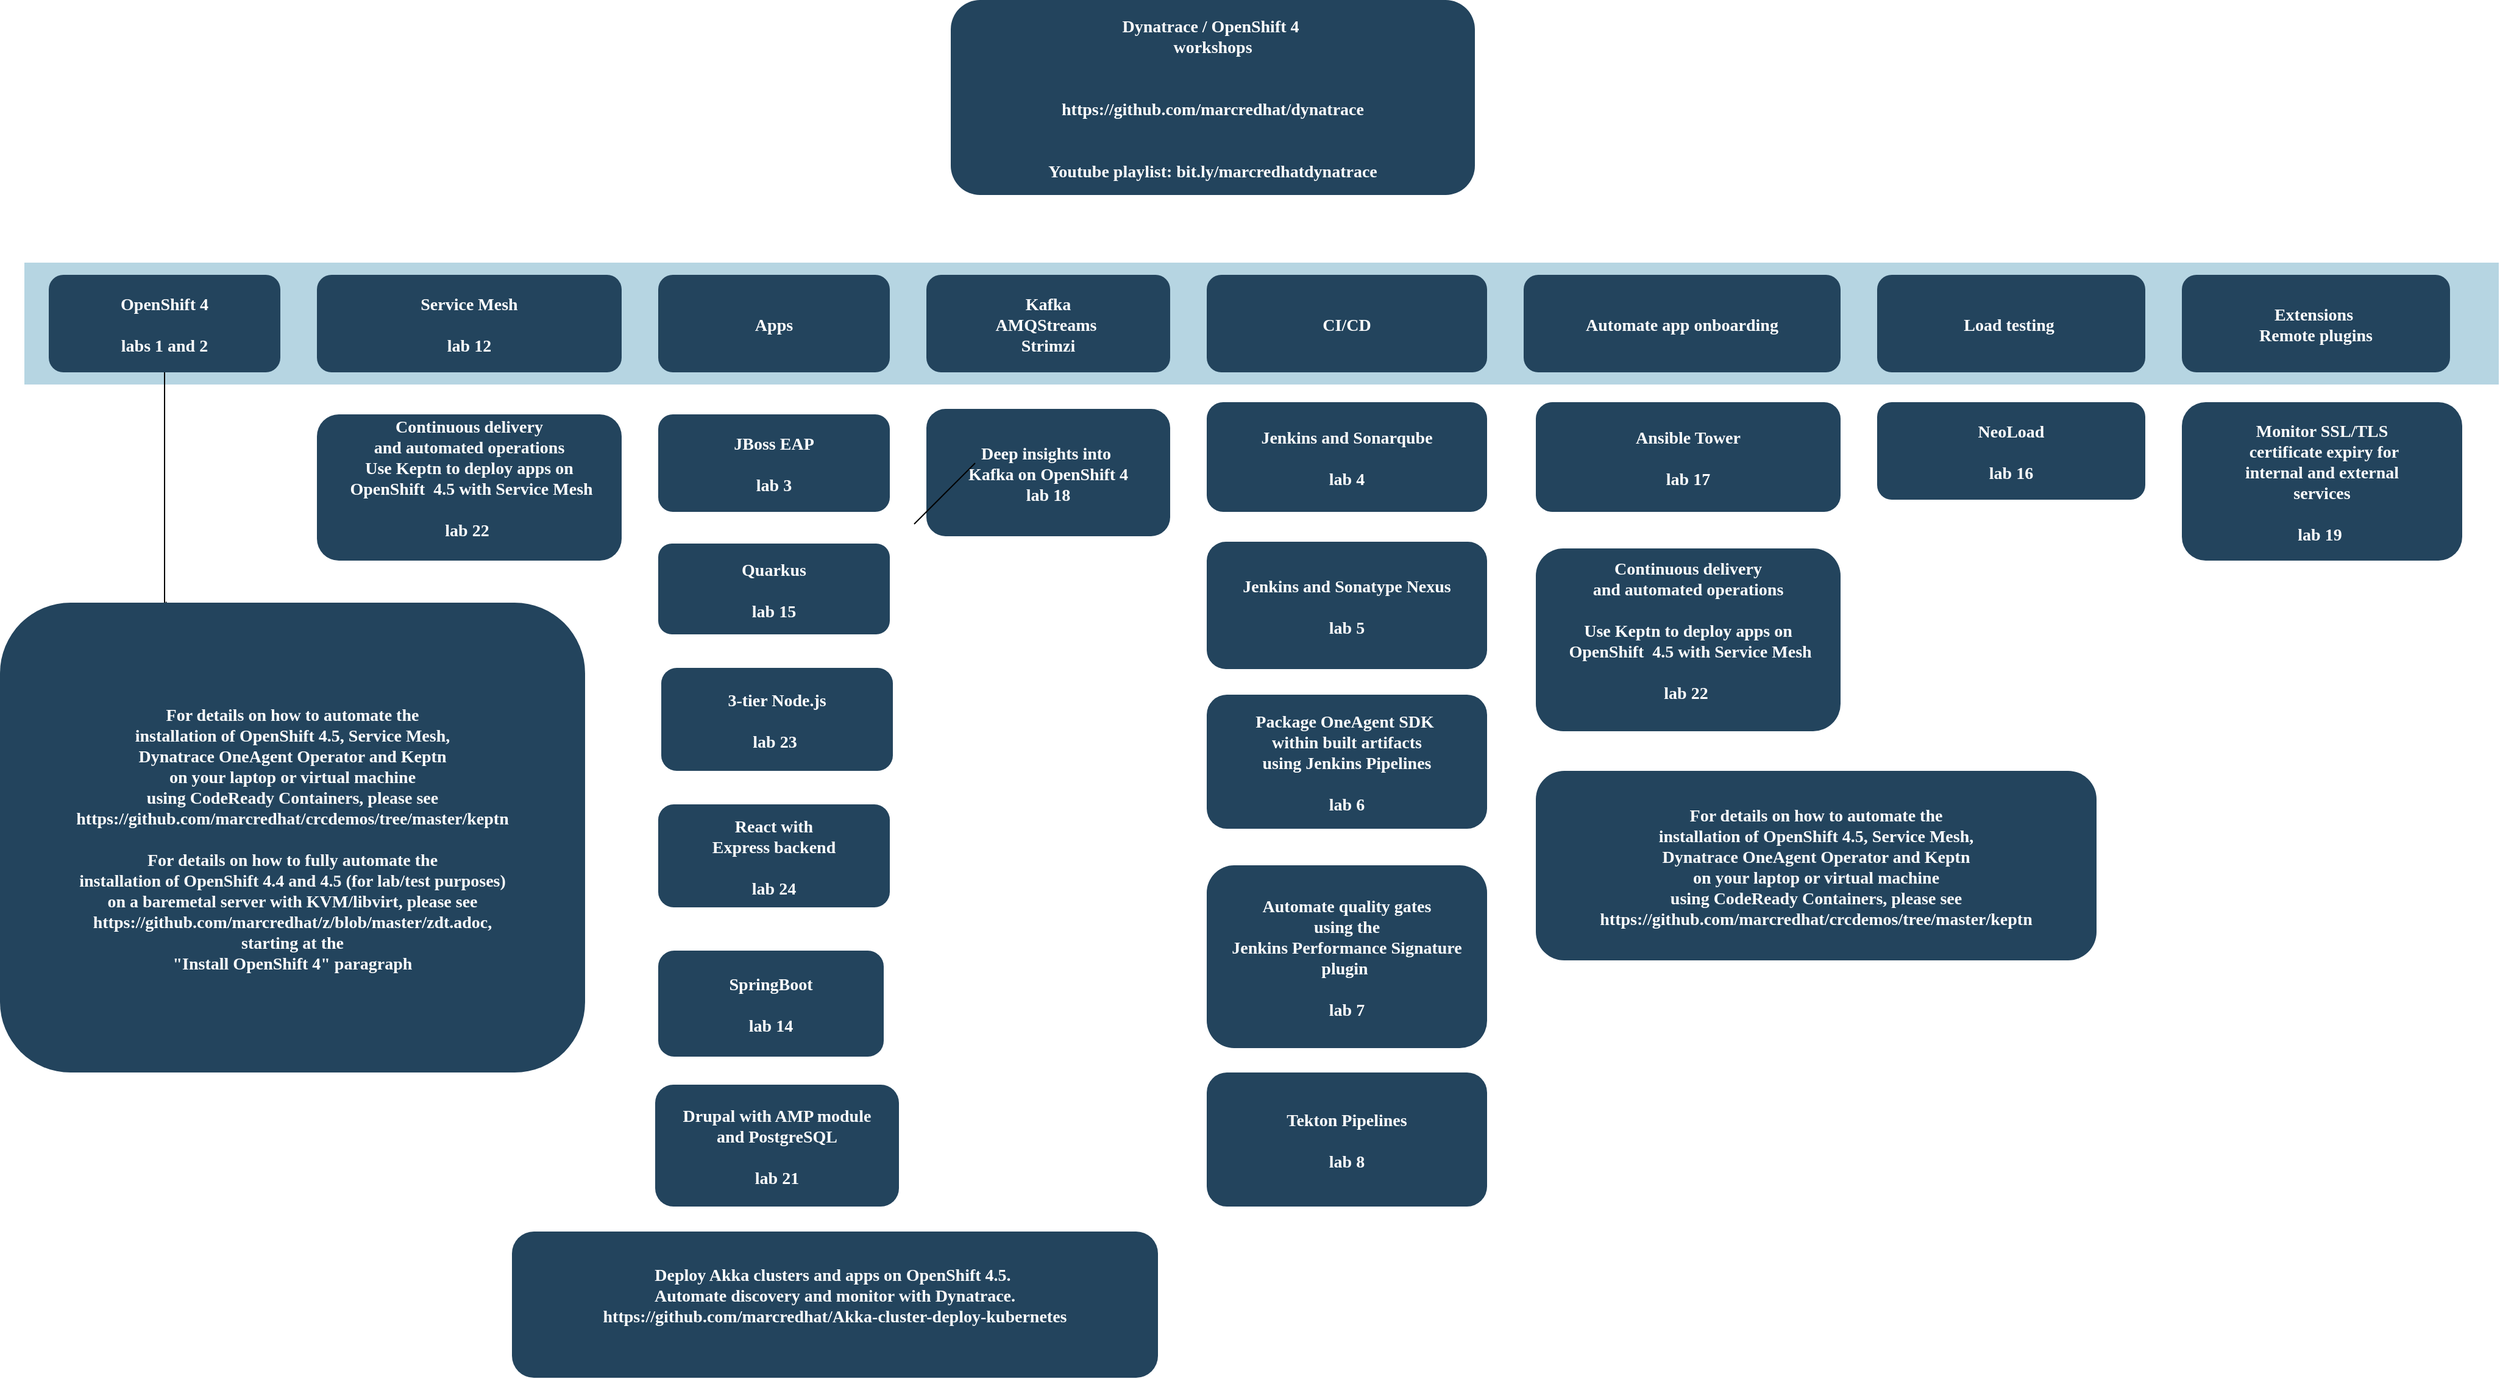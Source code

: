 <mxfile version="13.6.2" type="device"><diagram name="Page-1" id="2c0d36ab-eaac-3732-788b-9136903baeff"><mxGraphModel dx="3779.5" dy="1282" grid="1" gridSize="10" guides="1" tooltips="1" connect="1" arrows="1" fold="1" page="1" pageScale="1.5" pageWidth="1169" pageHeight="827" background="#ffffff" math="0" shadow="0"><root><mxCell id="0"/><mxCell id="1" parent="0"/><mxCell id="122" value="" style="fillColor=#10739E;strokeColor=none;opacity=30;" parent="1" vertex="1"><mxGeometry x="10" y="325.5" width="2030" height="100" as="geometry"/></mxCell><mxCell id="2" value="Dynatrace / OpenShift 4 &#10;workshops&#10;&#10;&#10;https://github.com/marcredhat/dynatrace&#10;&#10;&#10;Youtube playlist: bit.ly/marcredhatdynatrace" style="rounded=1;fillColor=#23445D;gradientColor=none;strokeColor=none;fontColor=#FFFFFF;fontStyle=1;fontFamily=Tahoma;fontSize=14" parent="1" vertex="1"><mxGeometry x="770" y="110" width="430" height="160" as="geometry"/></mxCell><mxCell id="4" value="&#10;Kafka &#10;AMQStreams &#10;Strimzi&#10;" style="rounded=1;fillColor=#23445D;gradientColor=none;strokeColor=none;fontColor=#FFFFFF;fontStyle=1;fontFamily=Tahoma;fontSize=14" parent="1" vertex="1"><mxGeometry x="750" y="335.5" width="200" height="80" as="geometry"/></mxCell><mxCell id="10" value="Apps" style="rounded=1;fillColor=#23445D;gradientColor=none;strokeColor=none;fontColor=#FFFFFF;fontStyle=1;fontFamily=Tahoma;fontSize=14" parent="1" vertex="1"><mxGeometry x="530" y="335.5" width="190" height="80" as="geometry"/></mxCell><mxCell id="12" value="&#10;Service Mesh&#10;&#10;lab 12&#10;" style="rounded=1;fillColor=#23445D;gradientColor=none;strokeColor=none;fontColor=#FFFFFF;fontStyle=1;fontFamily=Tahoma;fontSize=14;align=center;" parent="1" vertex="1"><mxGeometry x="250" y="335.5" width="250" height="80" as="geometry"/></mxCell><mxCell id="Go6fPiwFI9DNKkyGWalu-125" style="edgeStyle=orthogonalEdgeStyle;rounded=0;orthogonalLoop=1;jettySize=auto;html=1;entryX=0.284;entryY=-0.003;entryDx=0;entryDy=0;fontColor=#FFFFFF;entryPerimeter=0;" edge="1" parent="1" source="13" target="Go6fPiwFI9DNKkyGWalu-122"><mxGeometry relative="1" as="geometry"><Array as="points"><mxPoint x="125" y="605"/><mxPoint x="126" y="605"/></Array></mxGeometry></mxCell><mxCell id="13" value="OpenShift 4&#10;&#10;labs 1 and 2" style="rounded=1;fillColor=#23445D;gradientColor=none;strokeColor=none;fontColor=#FFFFFF;fontStyle=1;fontFamily=Tahoma;fontSize=14" parent="1" vertex="1"><mxGeometry x="30" y="335.5" width="190" height="80" as="geometry"/></mxCell><mxCell id="29" value="Continuous delivery &#10;and automated operations &#10;Use Keptn to deploy apps on&#10; OpenShift  4.5 with Service Mesh&#10;&#10;lab 22 &#10; " style="rounded=1;fillColor=#23445D;gradientColor=none;strokeColor=none;fontColor=#FFFFFF;fontStyle=1;fontFamily=Tahoma;fontSize=14" parent="1" vertex="1"><mxGeometry x="250" y="450" width="250" height="120" as="geometry"/></mxCell><mxCell id="41" value="JBoss EAP&#10;&#10;lab 3" style="rounded=1;fillColor=#23445D;gradientColor=none;strokeColor=none;fontColor=#FFFFFF;fontStyle=1;fontFamily=Tahoma;fontSize=14" parent="1" vertex="1"><mxGeometry x="530" y="450" width="190" height="80" as="geometry"/></mxCell><mxCell id="42" value="Quarkus&#10;&#10;lab 15" style="rounded=1;fillColor=#23445D;gradientColor=none;strokeColor=none;fontColor=#FFFFFF;fontStyle=1;fontFamily=Tahoma;fontSize=14" parent="1" vertex="1"><mxGeometry x="530" y="556" width="190" height="74.5" as="geometry"/></mxCell><mxCell id="43" value="3-tier Node.js&#10;&#10;lab 23 " style="rounded=1;fillColor=#23445D;gradientColor=none;strokeColor=none;fontColor=#FFFFFF;fontStyle=1;fontFamily=Tahoma;fontSize=14" parent="1" vertex="1"><mxGeometry x="532.5" y="658" width="190" height="84.5" as="geometry"/></mxCell><mxCell id="Z93NmyBwwId22zjH5d31-123" value="React with &#10;Express backend&#10;&#10;lab 24" style="rounded=1;fillColor=#23445D;gradientColor=none;strokeColor=none;fontColor=#FFFFFF;fontStyle=1;fontFamily=Tahoma;fontSize=14" parent="1" vertex="1"><mxGeometry x="530" y="770" width="190" height="84.5" as="geometry"/></mxCell><mxCell id="Z93NmyBwwId22zjH5d31-124" value="CI/CD" style="rounded=1;fillColor=#23445D;gradientColor=none;strokeColor=none;fontColor=#FFFFFF;fontStyle=1;fontFamily=Tahoma;fontSize=14" parent="1" vertex="1"><mxGeometry x="980" y="335.5" width="230" height="80" as="geometry"/></mxCell><mxCell id="Z93NmyBwwId22zjH5d31-125" value="&#10;Automate app onboarding&#10;" style="rounded=1;fillColor=#23445D;gradientColor=none;strokeColor=none;fontColor=#FFFFFF;fontStyle=1;fontFamily=Tahoma;fontSize=14" parent="1" vertex="1"><mxGeometry x="1240" y="335.5" width="260" height="80" as="geometry"/></mxCell><mxCell id="Z93NmyBwwId22zjH5d31-128" value="Load testing " style="rounded=1;fillColor=#23445D;gradientColor=none;strokeColor=none;fontColor=#FFFFFF;fontStyle=1;fontFamily=Tahoma;fontSize=14" parent="1" vertex="1"><mxGeometry x="1530" y="335.5" width="220" height="80" as="geometry"/></mxCell><mxCell id="Z93NmyBwwId22zjH5d31-129" value="NeoLoad&#10; &#10;lab 16" style="rounded=1;fillColor=#23445D;gradientColor=none;strokeColor=none;fontColor=#FFFFFF;fontStyle=1;fontFamily=Tahoma;fontSize=14" parent="1" vertex="1"><mxGeometry x="1530" y="440" width="220" height="80" as="geometry"/></mxCell><mxCell id="Z93NmyBwwId22zjH5d31-130" value="Tekton Pipelines&#10;&#10;lab 8" style="rounded=1;fillColor=#23445D;gradientColor=none;strokeColor=none;fontColor=#FFFFFF;fontStyle=1;fontFamily=Tahoma;fontSize=14" parent="1" vertex="1"><mxGeometry x="980" y="990" width="230" height="110" as="geometry"/></mxCell><mxCell id="Z93NmyBwwId22zjH5d31-131" value="Jenkins and Sonarqube&#10;&#10;lab 4" style="rounded=1;fillColor=#23445D;gradientColor=none;strokeColor=none;fontColor=#FFFFFF;fontStyle=1;fontFamily=Tahoma;fontSize=14" parent="1" vertex="1"><mxGeometry x="980" y="440" width="230" height="90" as="geometry"/></mxCell><mxCell id="Z93NmyBwwId22zjH5d31-134" value="Ansible Tower&#10;&#10;lab 17" style="rounded=1;fillColor=#23445D;gradientColor=none;strokeColor=none;fontColor=#FFFFFF;fontStyle=1;fontFamily=Tahoma;fontSize=14" parent="1" vertex="1"><mxGeometry x="1250" y="440" width="250" height="90" as="geometry"/></mxCell><mxCell id="Z93NmyBwwId22zjH5d31-135" value="Continuous delivery &#10;and automated operations &#10;&#10;Use Keptn to deploy apps on&#10; OpenShift  4.5 with Service Mesh&#10;&#10;lab 22 &#10; " style="rounded=1;fillColor=#23445D;gradientColor=none;strokeColor=none;fontColor=#FFFFFF;fontStyle=1;fontFamily=Tahoma;fontSize=14" parent="1" vertex="1"><mxGeometry x="1250" y="560" width="250" height="150" as="geometry"/></mxCell><mxCell id="Z93NmyBwwId22zjH5d31-136" value="Drupal with AMP module&#10;and PostgreSQL&#10;&#10;lab 21" style="rounded=1;fillColor=#23445D;gradientColor=none;strokeColor=none;fontColor=#FFFFFF;fontStyle=1;fontFamily=Tahoma;fontSize=14" parent="1" vertex="1"><mxGeometry x="527.5" y="1000" width="200" height="100" as="geometry"/></mxCell><mxCell id="Z93NmyBwwId22zjH5d31-137" value="SpringBoot&#10;&#10;lab 14" style="rounded=1;fillColor=#23445D;gradientColor=none;strokeColor=none;fontColor=#FFFFFF;fontStyle=1;fontFamily=Tahoma;fontSize=14" parent="1" vertex="1"><mxGeometry x="530" y="890" width="185" height="87" as="geometry"/></mxCell><mxCell id="Z93NmyBwwId22zjH5d31-138" value="Extensions &#10;Remote plugins" style="rounded=1;fillColor=#23445D;gradientColor=none;strokeColor=none;fontColor=#FFFFFF;fontStyle=1;fontFamily=Tahoma;fontSize=14" parent="1" vertex="1"><mxGeometry x="1780" y="335.5" width="220" height="80" as="geometry"/></mxCell><mxCell id="Z93NmyBwwId22zjH5d31-139" value="Monitor SSL/TLS&#10; certificate expiry for &#10;internal and external&#10;services&#10;&#10;lab 19 " style="rounded=1;fillColor=#23445D;gradientColor=none;strokeColor=none;fontColor=#FFFFFF;fontStyle=1;fontFamily=Tahoma;fontSize=14" parent="1" vertex="1"><mxGeometry x="1780" y="440" width="230" height="130" as="geometry"/></mxCell><mxCell id="Z93NmyBwwId22zjH5d31-140" value="Deep insights into &#10;Kafka on OpenShift 4&#10;lab 18" style="rounded=1;fillColor=#23445D;gradientColor=none;strokeColor=none;fontColor=#FFFFFF;fontStyle=1;fontFamily=Tahoma;fontSize=14" parent="1" vertex="1"><mxGeometry x="750" y="445.5" width="200" height="104.5" as="geometry"/></mxCell><mxCell id="Z93NmyBwwId22zjH5d31-141" value="Jenkins and Sonatype Nexus&#10;&#10;lab 5" style="rounded=1;fillColor=#23445D;gradientColor=none;strokeColor=none;fontColor=#FFFFFF;fontStyle=1;fontFamily=Tahoma;fontSize=14" parent="1" vertex="1"><mxGeometry x="980" y="554.5" width="230" height="104.5" as="geometry"/></mxCell><mxCell id="Z93NmyBwwId22zjH5d31-142" value="Package OneAgent SDK &#10;within built artifacts&#10;using Jenkins Pipelines&#10;&#10;lab 6" style="rounded=1;fillColor=#23445D;gradientColor=none;strokeColor=none;fontColor=#FFFFFF;fontStyle=1;fontFamily=Tahoma;fontSize=14" parent="1" vertex="1"><mxGeometry x="980" y="680" width="230" height="110" as="geometry"/></mxCell><mxCell id="Z93NmyBwwId22zjH5d31-143" value="Automate quality gates &#10;using the&#10;Jenkins Performance Signature &#10;plugin &#10;&#10;lab 7" style="rounded=1;fillColor=#23445D;gradientColor=none;strokeColor=none;fontColor=#FFFFFF;fontStyle=1;fontFamily=Tahoma;fontSize=14" parent="1" vertex="1"><mxGeometry x="980" y="820" width="230" height="150" as="geometry"/></mxCell><mxCell id="Go6fPiwFI9DNKkyGWalu-122" value="For details on how to automate the &#10;installation of OpenShift 4.5, Service Mesh,&#10;Dynatrace OneAgent Operator and Keptn&#10;on your laptop or virtual machine &#10;using CodeReady Containers, please see&#10;https://github.com/marcredhat/crcdemos/tree/master/keptn&#10;&#10;For details on how to fully automate the &#10;installation of OpenShift 4.4 and 4.5 (for lab/test purposes)&#10;on a baremetal server with KVM/libvirt, please see&#10;https://github.com/marcredhat/z/blob/master/zdt.adoc, &#10;starting at the&#10;&quot;Install OpenShift 4&quot; paragraph" style="rounded=1;fillColor=#23445D;gradientColor=none;strokeColor=none;fontColor=#FFFFFF;fontStyle=1;fontFamily=Tahoma;fontSize=14" vertex="1" parent="1"><mxGeometry x="-10" y="604.5" width="480" height="385.5" as="geometry"/></mxCell><mxCell id="Go6fPiwFI9DNKkyGWalu-123" value="Deploy Akka clusters and apps on OpenShift 4.5. &#10;Automate discovery and monitor with Dynatrace.&#10;https://github.com/marcredhat/Akka-cluster-deploy-kubernetes&#10;" style="rounded=1;fillColor=#23445D;gradientColor=none;strokeColor=none;fontStyle=1;fontFamily=Tahoma;fontSize=14;fontColor=#FFFFFF;" vertex="1" parent="1"><mxGeometry x="410" y="1120.5" width="530" height="120" as="geometry"/></mxCell><mxCell id="Go6fPiwFI9DNKkyGWalu-124" value="" style="endArrow=none;html=1;fontColor=#FFFFFF;" edge="1" parent="1"><mxGeometry width="50" height="50" relative="1" as="geometry"><mxPoint x="740" y="540" as="sourcePoint"/><mxPoint x="790" y="490" as="targetPoint"/></mxGeometry></mxCell><mxCell id="Go6fPiwFI9DNKkyGWalu-126" value="&#10;&#10;For details on how to automate the &#10;installation of OpenShift 4.5, Service Mesh,&#10;Dynatrace OneAgent Operator and Keptn&#10;on your laptop or virtual machine &#10;using CodeReady Containers, please see&#10;https://github.com/marcredhat/crcdemos/tree/master/keptn&#10;&#10;" style="rounded=1;fillColor=#23445D;gradientColor=none;strokeColor=none;fontColor=#FFFFFF;fontStyle=1;fontFamily=Tahoma;fontSize=14" vertex="1" parent="1"><mxGeometry x="1250" y="742.5" width="460" height="155.5" as="geometry"/></mxCell></root></mxGraphModel></diagram></mxfile>